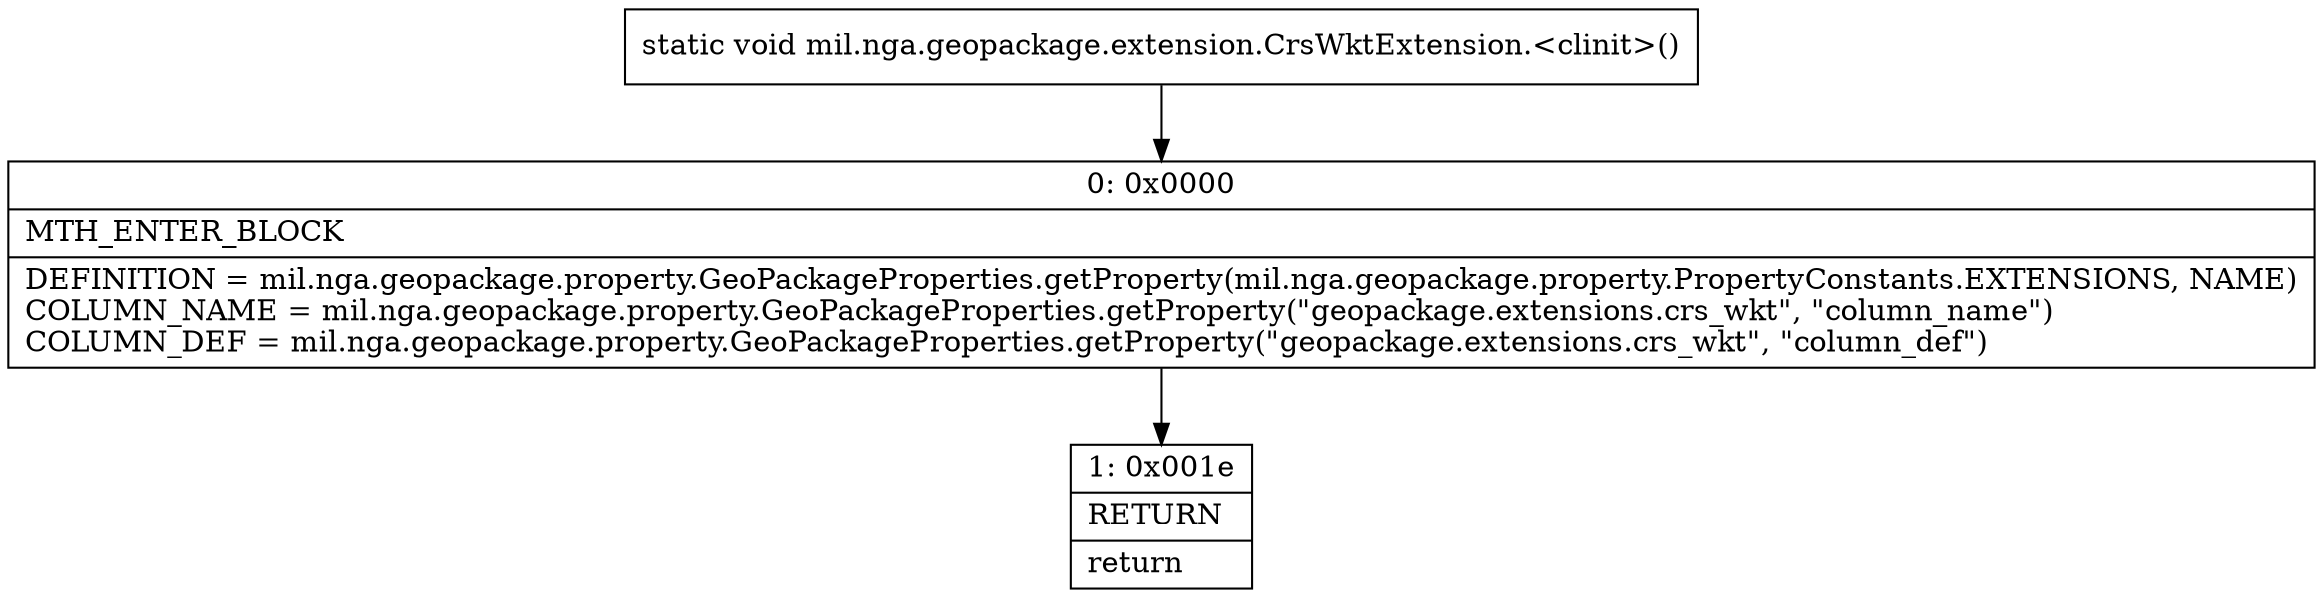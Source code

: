 digraph "CFG formil.nga.geopackage.extension.CrsWktExtension.\<clinit\>()V" {
Node_0 [shape=record,label="{0\:\ 0x0000|MTH_ENTER_BLOCK\l|DEFINITION = mil.nga.geopackage.property.GeoPackageProperties.getProperty(mil.nga.geopackage.property.PropertyConstants.EXTENSIONS, NAME)\lCOLUMN_NAME = mil.nga.geopackage.property.GeoPackageProperties.getProperty(\"geopackage.extensions.crs_wkt\", \"column_name\")\lCOLUMN_DEF = mil.nga.geopackage.property.GeoPackageProperties.getProperty(\"geopackage.extensions.crs_wkt\", \"column_def\")\l}"];
Node_1 [shape=record,label="{1\:\ 0x001e|RETURN\l|return\l}"];
MethodNode[shape=record,label="{static void mil.nga.geopackage.extension.CrsWktExtension.\<clinit\>() }"];
MethodNode -> Node_0;
Node_0 -> Node_1;
}

